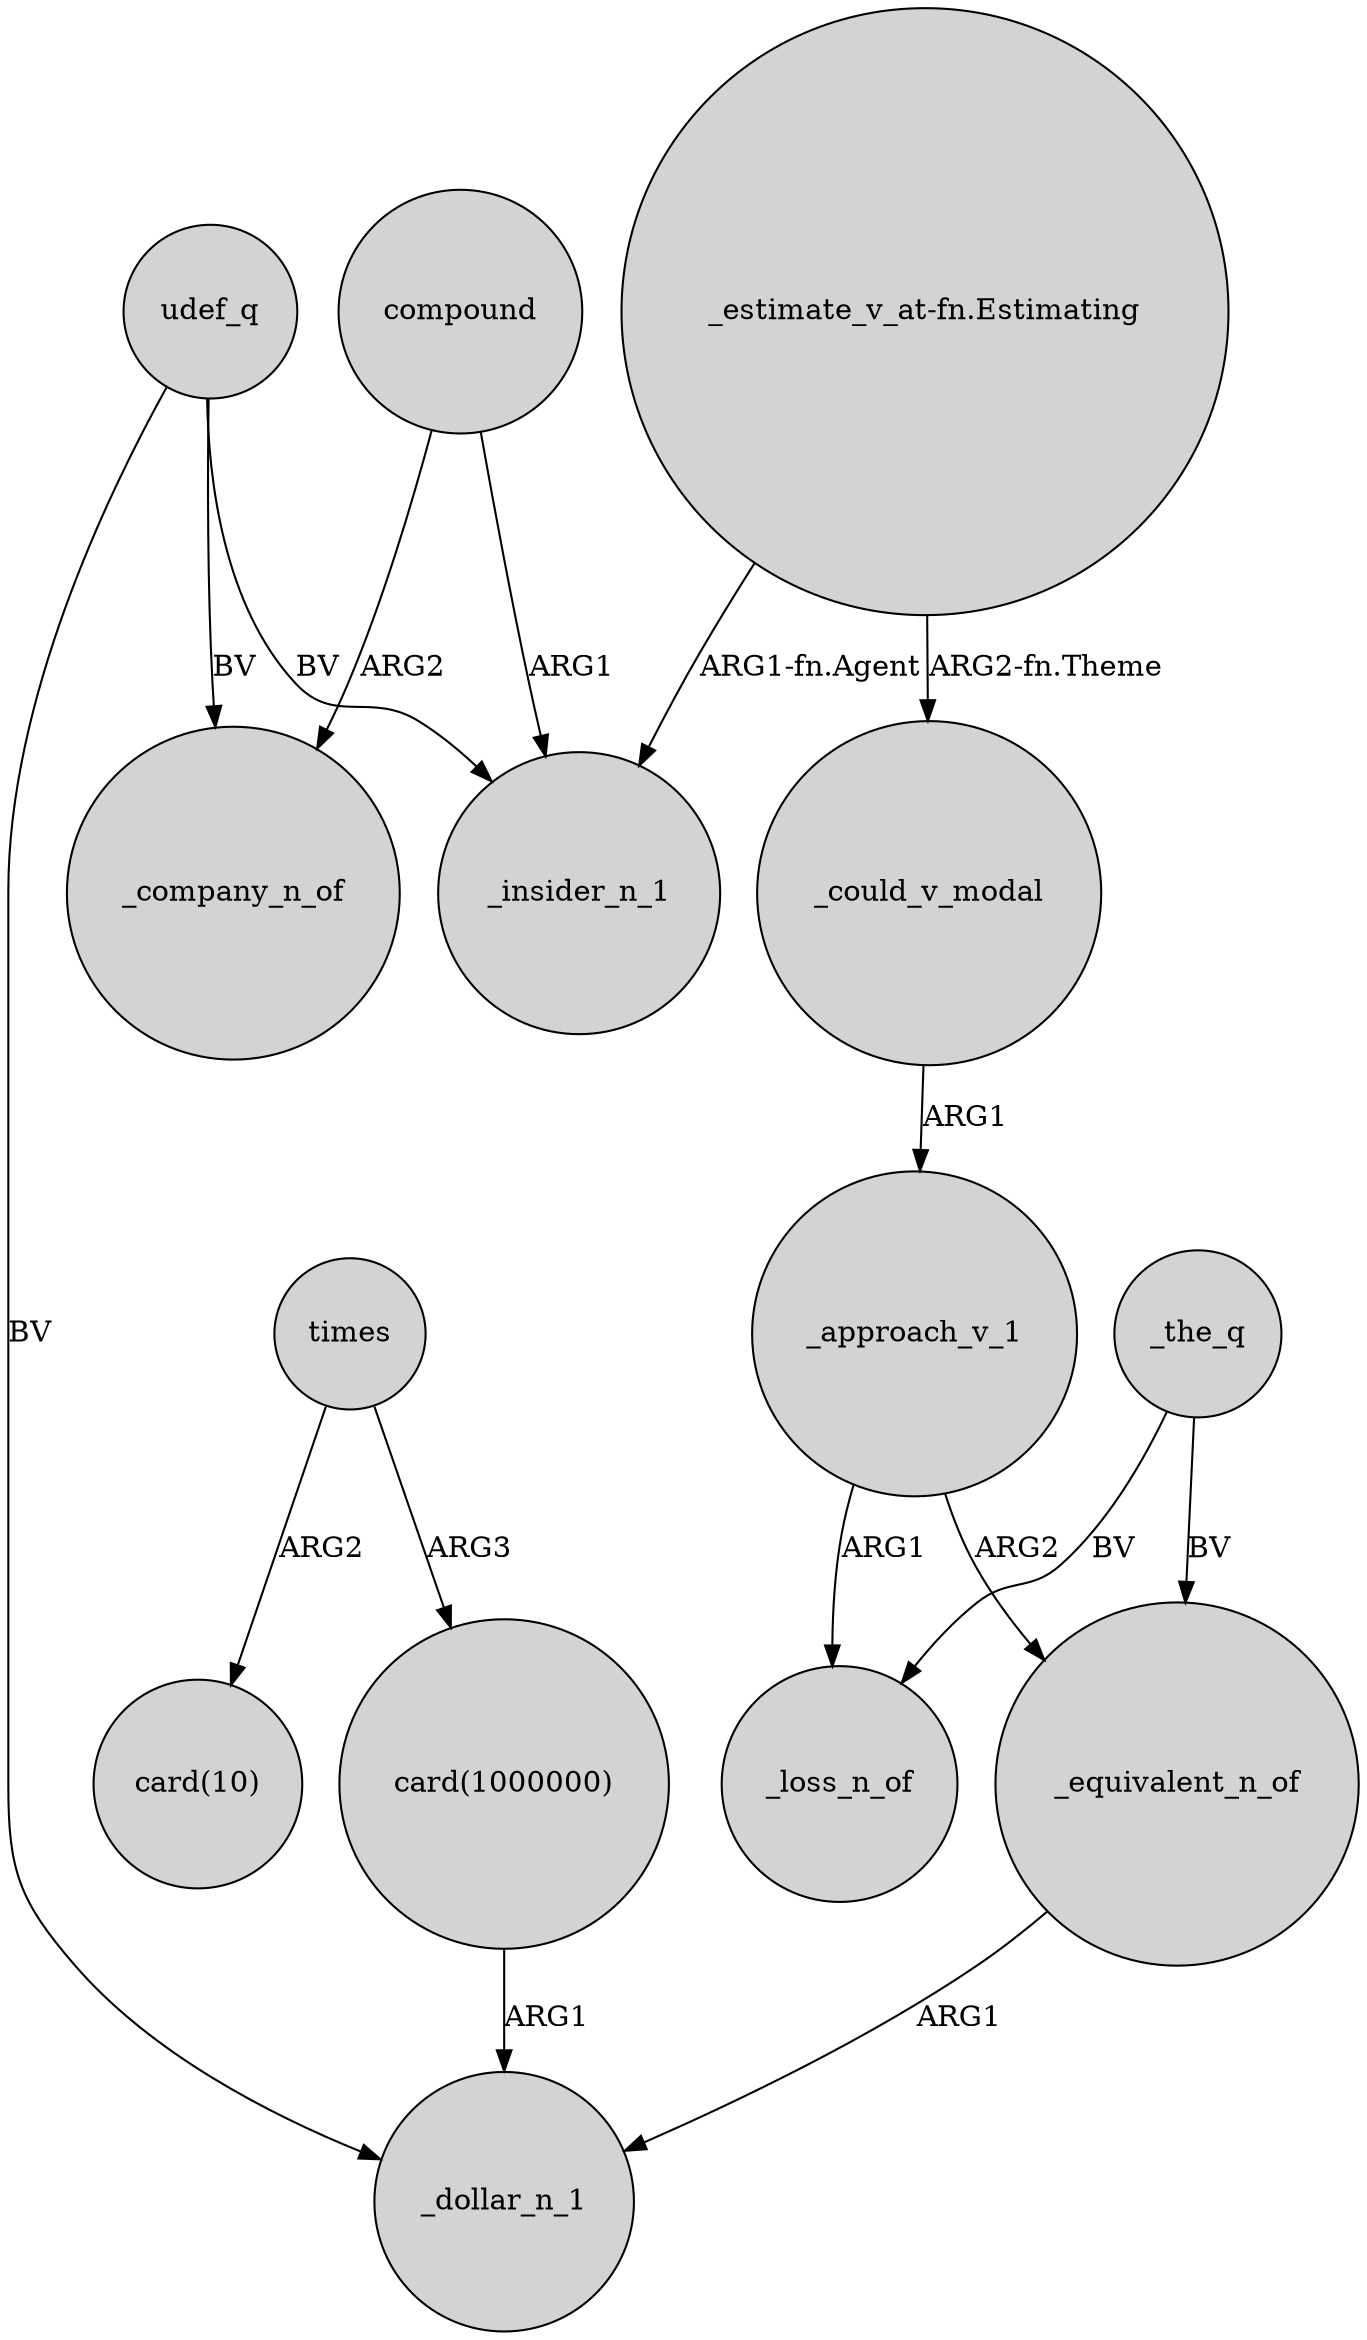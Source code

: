 digraph {
	node [shape=circle style=filled]
	_could_v_modal -> _approach_v_1 [label=ARG1]
	udef_q -> _insider_n_1 [label=BV]
	"card(1000000)" -> _dollar_n_1 [label=ARG1]
	_equivalent_n_of -> _dollar_n_1 [label=ARG1]
	compound -> _company_n_of [label=ARG2]
	"_estimate_v_at-fn.Estimating" -> _could_v_modal [label="ARG2-fn.Theme"]
	times -> "card(1000000)" [label=ARG3]
	_approach_v_1 -> _loss_n_of [label=ARG1]
	_the_q -> _loss_n_of [label=BV]
	udef_q -> _company_n_of [label=BV]
	times -> "card(10)" [label=ARG2]
	_the_q -> _equivalent_n_of [label=BV]
	compound -> _insider_n_1 [label=ARG1]
	udef_q -> _dollar_n_1 [label=BV]
	_approach_v_1 -> _equivalent_n_of [label=ARG2]
	"_estimate_v_at-fn.Estimating" -> _insider_n_1 [label="ARG1-fn.Agent"]
}
